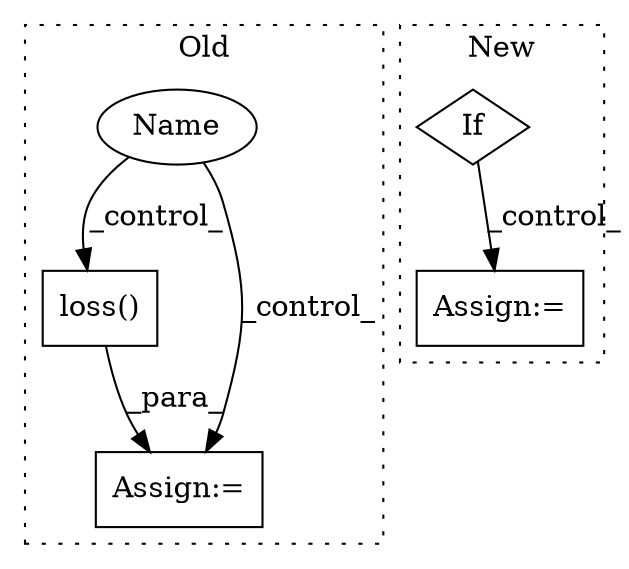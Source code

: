 digraph G {
subgraph cluster0 {
1 [label="loss()" a="75" s="8920,8945" l="11,1" shape="box"];
3 [label="Assign:=" a="68" s="8917" l="3" shape="box"];
5 [label="Name" a="87" s="8886" l="9" shape="ellipse"];
label = "Old";
style="dotted";
}
subgraph cluster1 {
2 [label="If" a="96" s="8688" l="3" shape="diamond"];
4 [label="Assign:=" a="68" s="8745" l="3" shape="box"];
label = "New";
style="dotted";
}
1 -> 3 [label="_para_"];
2 -> 4 [label="_control_"];
5 -> 3 [label="_control_"];
5 -> 1 [label="_control_"];
}